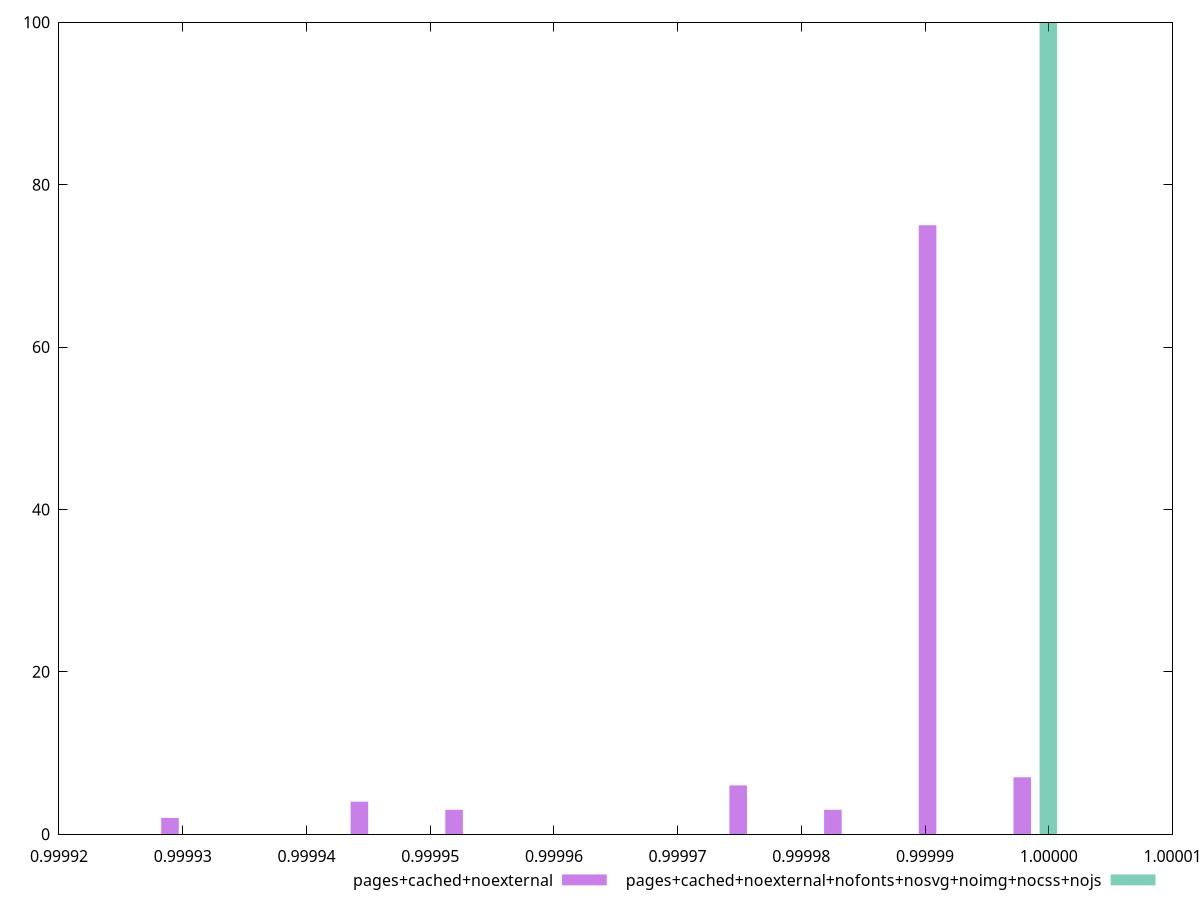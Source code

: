 $_pagesCachedNoexternal <<EOF
0.9999825501267164 3
0.999990204089243 75
0.9999748961641899 6
0.9999978580517694 7
0.9999442803140839 4
0.9999289723890308 2
0.9999519342766103 3
EOF
$_pagesCachedNoexternalNofontsNosvgNoimgNocssNojs <<EOF
0.9999999641342968 100
EOF
set key outside below
set terminal pngcairo
set output "report_00004_2020-11-02T20-21-41.718Z/max-potential-fid/max-potential-fid_pages+cached+noexternal_pages+cached+noexternal+nofonts+nosvg+noimg+nocss+nojs+hist.png"
set boxwidth 0.000001419834905320716
set style fill transparent solid 0.5 noborder
set yrange [0:100]
plot $_pagesCachedNoexternal title "pages+cached+noexternal" with boxes ,$_pagesCachedNoexternalNofontsNosvgNoimgNocssNojs title "pages+cached+noexternal+nofonts+nosvg+noimg+nocss+nojs" with boxes ,